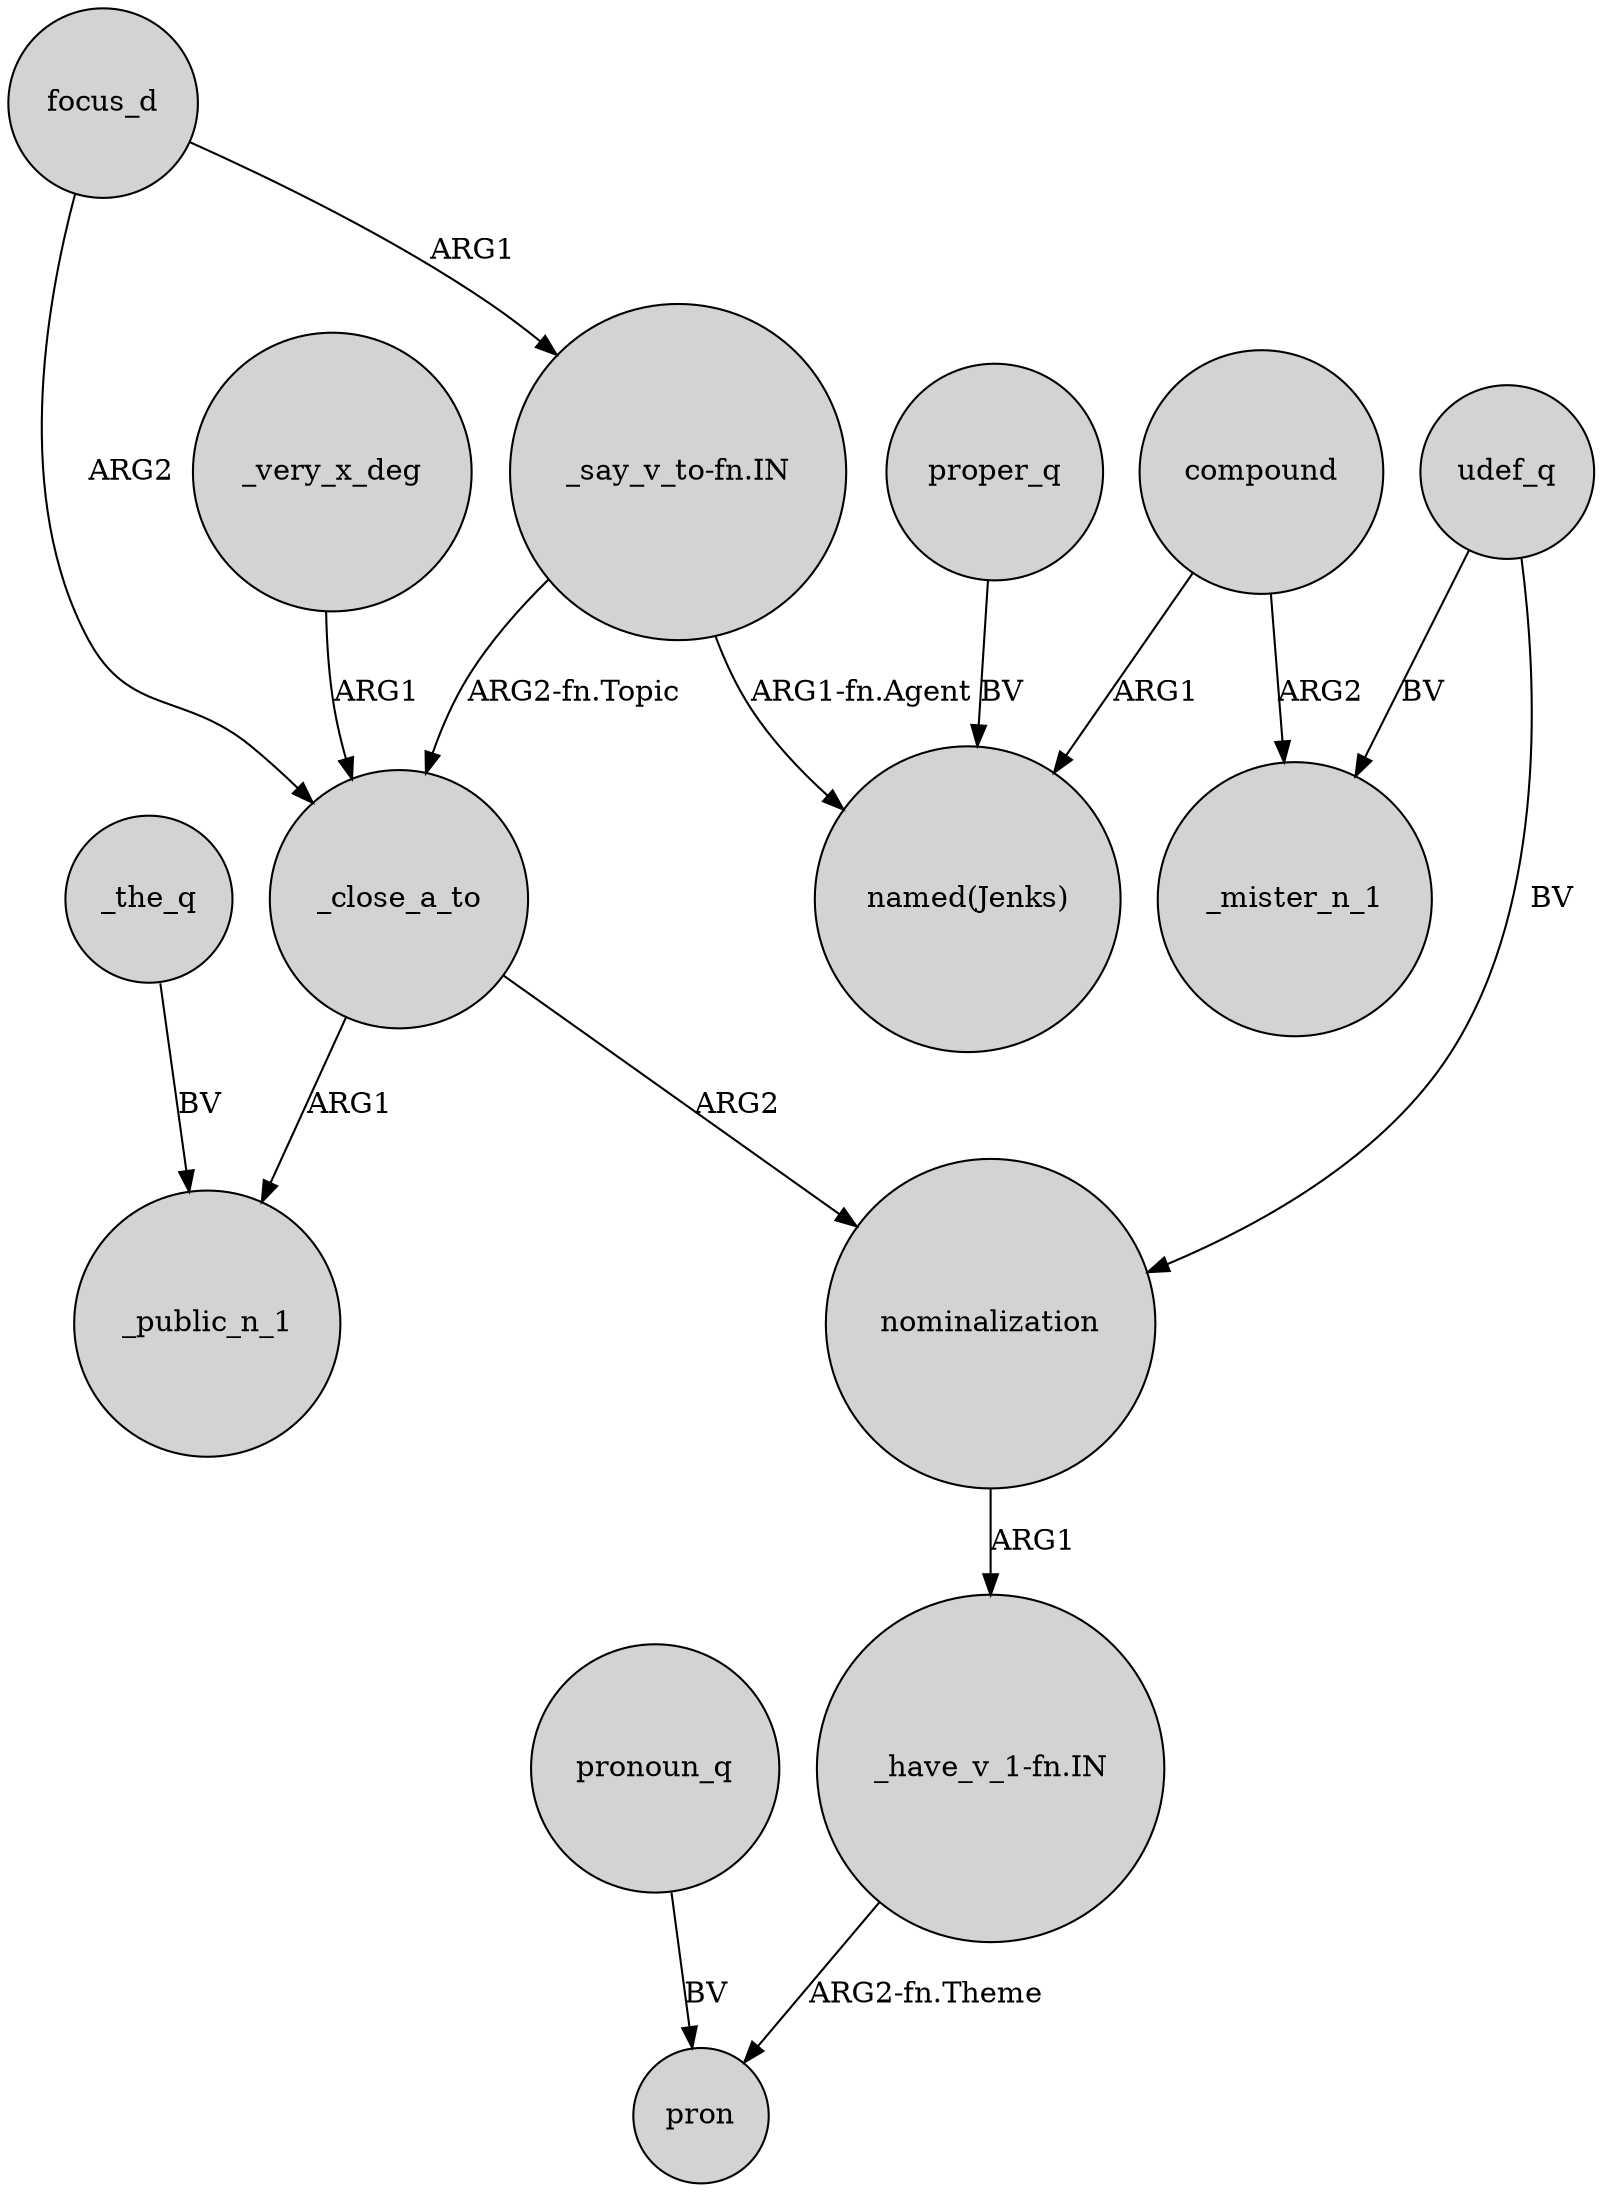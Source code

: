 digraph {
	node [shape=circle style=filled]
	_the_q -> _public_n_1 [label=BV]
	_close_a_to -> _public_n_1 [label=ARG1]
	udef_q -> _mister_n_1 [label=BV]
	proper_q -> "named(Jenks)" [label=BV]
	nominalization -> "_have_v_1-fn.IN" [label=ARG1]
	"_say_v_to-fn.IN" -> _close_a_to [label="ARG2-fn.Topic"]
	_very_x_deg -> _close_a_to [label=ARG1]
	"_have_v_1-fn.IN" -> pron [label="ARG2-fn.Theme"]
	focus_d -> _close_a_to [label=ARG2]
	compound -> "named(Jenks)" [label=ARG1]
	_close_a_to -> nominalization [label=ARG2]
	"_say_v_to-fn.IN" -> "named(Jenks)" [label="ARG1-fn.Agent"]
	udef_q -> nominalization [label=BV]
	compound -> _mister_n_1 [label=ARG2]
	focus_d -> "_say_v_to-fn.IN" [label=ARG1]
	pronoun_q -> pron [label=BV]
}
